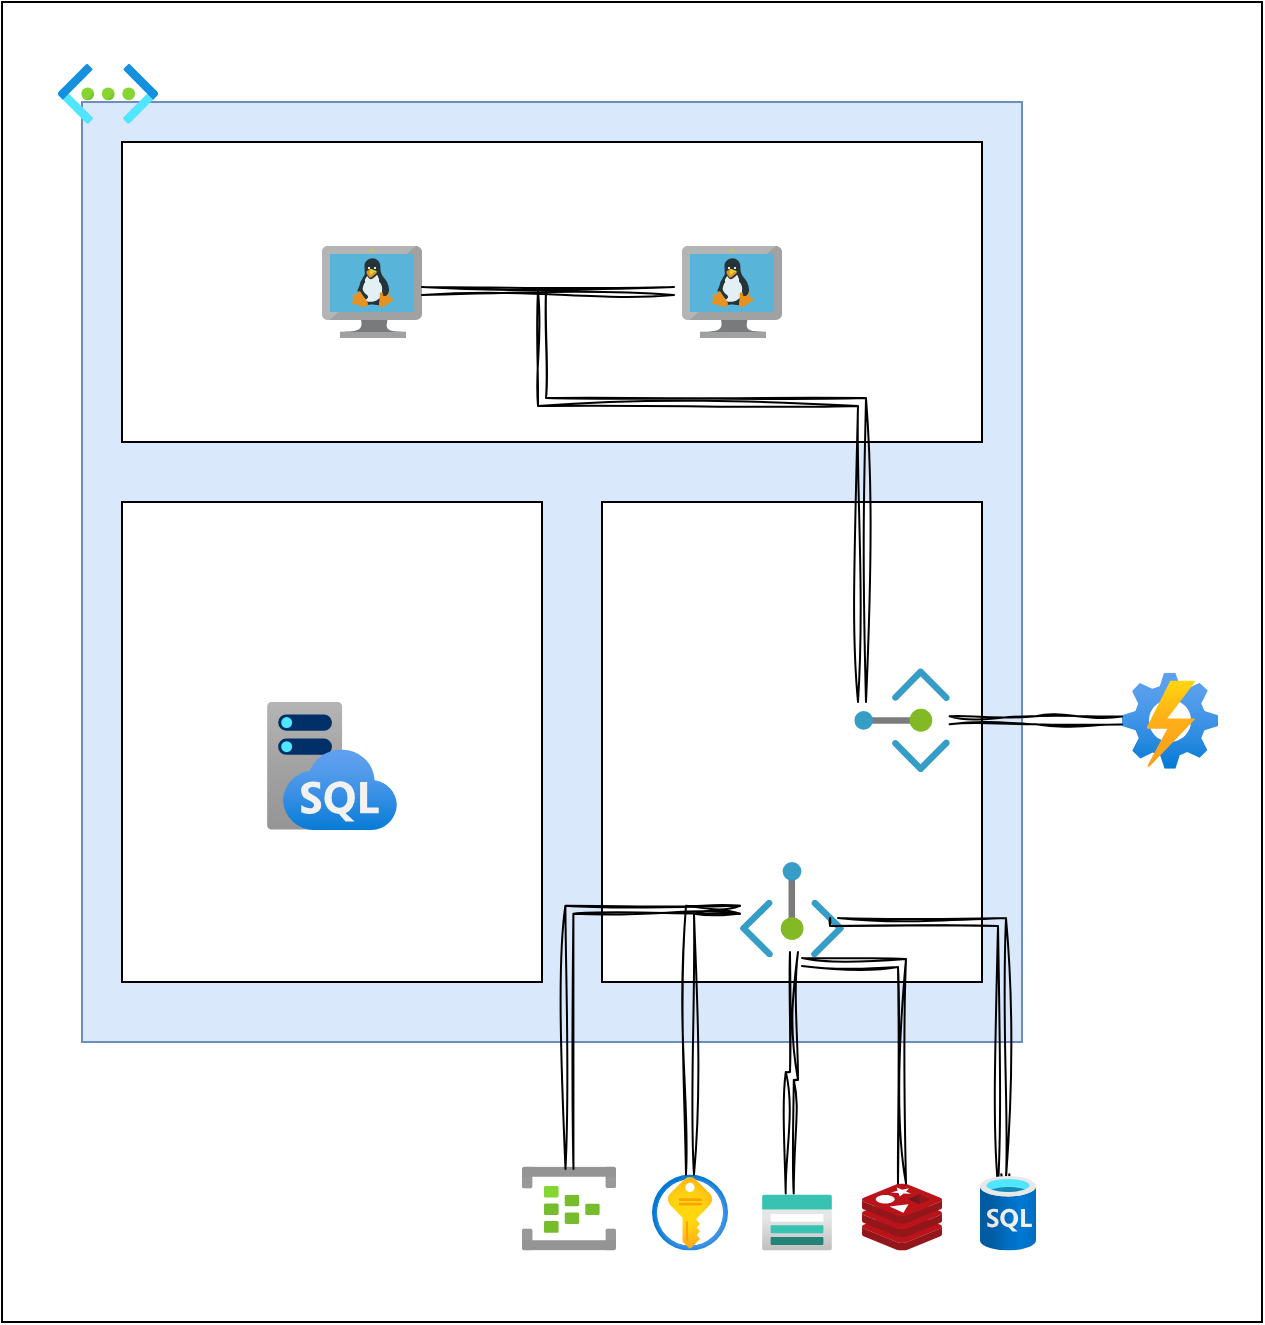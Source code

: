 <mxfile version="21.7.0" type="device">
  <diagram name="Page-1" id="5XWkSFwcAamGCL9o-0iW">
    <mxGraphModel dx="1542" dy="680" grid="1" gridSize="10" guides="1" tooltips="1" connect="1" arrows="1" fold="1" page="1" pageScale="1" pageWidth="1100" pageHeight="850" math="0" shadow="0">
      <root>
        <mxCell id="0" />
        <mxCell id="1" parent="0" />
        <mxCell id="lS_c8AQa_Xhj7H-wrKYb-2" value="" style="rounded=0;whiteSpace=wrap;html=1;" parent="1" vertex="1">
          <mxGeometry x="20" y="110" width="630" height="660" as="geometry" />
        </mxCell>
        <mxCell id="lS_c8AQa_Xhj7H-wrKYb-3" value="" style="whiteSpace=wrap;html=1;aspect=fixed;fillColor=#dae8fc;strokeColor=#6c8ebf;" parent="1" vertex="1">
          <mxGeometry x="60" y="160" width="470" height="470" as="geometry" />
        </mxCell>
        <mxCell id="lS_c8AQa_Xhj7H-wrKYb-9" value="" style="rounded=0;whiteSpace=wrap;html=1;" parent="1" vertex="1">
          <mxGeometry x="80" y="180" width="430" height="150" as="geometry" />
        </mxCell>
        <mxCell id="lS_c8AQa_Xhj7H-wrKYb-13" value="" style="rounded=0;whiteSpace=wrap;html=1;" parent="1" vertex="1">
          <mxGeometry x="80" y="360" width="210" height="240" as="geometry" />
        </mxCell>
        <mxCell id="lS_c8AQa_Xhj7H-wrKYb-22" value="" style="rounded=0;whiteSpace=wrap;html=1;" parent="1" vertex="1">
          <mxGeometry x="320" y="360" width="190" height="240" as="geometry" />
        </mxCell>
        <mxCell id="lS_c8AQa_Xhj7H-wrKYb-26" value="" style="image;aspect=fixed;html=1;points=[];align=center;fontSize=12;image=img/lib/azure2/networking/Virtual_Networks.svg;" parent="1" vertex="1">
          <mxGeometry x="48" y="141" width="50" height="29.85" as="geometry" />
        </mxCell>
        <mxCell id="lS_c8AQa_Xhj7H-wrKYb-28" value="" style="image;aspect=fixed;html=1;points=[];align=center;fontSize=12;image=img/lib/azure2/security/Key_Vaults.svg;" parent="1" vertex="1">
          <mxGeometry x="345" y="696.29" width="38" height="38" as="geometry" />
        </mxCell>
        <mxCell id="lS_c8AQa_Xhj7H-wrKYb-30" value="" style="image;aspect=fixed;html=1;points=[];align=center;fontSize=12;image=img/lib/azure2/storage/Storage_Accounts.svg;" parent="1" vertex="1">
          <mxGeometry x="400" y="706.29" width="35" height="28" as="geometry" />
        </mxCell>
        <mxCell id="lS_c8AQa_Xhj7H-wrKYb-38" value="" style="image;sketch=0;aspect=fixed;html=1;points=[];align=center;fontSize=12;image=img/lib/mscae/Cache_Redis_Product.svg;" parent="1" vertex="1">
          <mxGeometry x="450" y="700.69" width="40" height="33.6" as="geometry" />
        </mxCell>
        <mxCell id="lS_c8AQa_Xhj7H-wrKYb-39" value="" style="image;aspect=fixed;html=1;points=[];align=center;fontSize=12;image=img/lib/azure2/iot/Event_Hubs.svg;" parent="1" vertex="1">
          <mxGeometry x="280" y="692.2" width="47" height="42.09" as="geometry" />
        </mxCell>
        <mxCell id="lS_c8AQa_Xhj7H-wrKYb-79" style="edgeStyle=orthogonalEdgeStyle;rounded=0;orthogonalLoop=1;jettySize=auto;html=1;entryX=0.505;entryY=0.03;entryDx=0;entryDy=0;entryPerimeter=0;strokeColor=default;sketch=1;curveFitting=1;jiggle=2;shape=link;" parent="1" source="lS_c8AQa_Xhj7H-wrKYb-63" target="lS_c8AQa_Xhj7H-wrKYb-39" edge="1">
          <mxGeometry relative="1" as="geometry" />
        </mxCell>
        <mxCell id="lS_c8AQa_Xhj7H-wrKYb-63" value="" style="image;aspect=fixed;html=1;points=[];align=center;fontSize=12;image=img/lib/azure2/networking/Private_Endpoint.svg;" parent="1" vertex="1">
          <mxGeometry x="389" y="540" width="52" height="47.67" as="geometry" />
        </mxCell>
        <mxCell id="lS_c8AQa_Xhj7H-wrKYb-81" style="edgeStyle=orthogonalEdgeStyle;rounded=0;orthogonalLoop=1;jettySize=auto;html=1;strokeColor=default;sketch=1;curveFitting=1;jiggle=2;shape=link;" parent="1" target="lS_c8AQa_Xhj7H-wrKYb-28" edge="1" source="lS_c8AQa_Xhj7H-wrKYb-63">
          <mxGeometry relative="1" as="geometry">
            <mxPoint x="393" y="616" as="sourcePoint" />
            <mxPoint x="247" y="691" as="targetPoint" />
          </mxGeometry>
        </mxCell>
        <mxCell id="lS_c8AQa_Xhj7H-wrKYb-82" style="edgeStyle=orthogonalEdgeStyle;rounded=0;orthogonalLoop=1;jettySize=auto;html=1;entryX=0.396;entryY=-0.019;entryDx=0;entryDy=0;entryPerimeter=0;strokeColor=default;sketch=1;curveFitting=1;jiggle=2;shape=link;exitX=0.519;exitY=0.944;exitDx=0;exitDy=0;exitPerimeter=0;" parent="1" target="lS_c8AQa_Xhj7H-wrKYb-30" edge="1" source="lS_c8AQa_Xhj7H-wrKYb-63">
          <mxGeometry relative="1" as="geometry">
            <mxPoint x="403" y="626" as="sourcePoint" />
            <mxPoint x="257" y="701" as="targetPoint" />
          </mxGeometry>
        </mxCell>
        <mxCell id="lS_c8AQa_Xhj7H-wrKYb-83" style="edgeStyle=orthogonalEdgeStyle;rounded=0;orthogonalLoop=1;jettySize=auto;html=1;strokeColor=default;sketch=1;curveFitting=1;jiggle=2;shape=link;" parent="1" target="lS_c8AQa_Xhj7H-wrKYb-38" edge="1">
          <mxGeometry relative="1" as="geometry">
            <mxPoint x="420" y="590" as="sourcePoint" />
            <mxPoint x="267" y="711" as="targetPoint" />
          </mxGeometry>
        </mxCell>
        <mxCell id="QJmDC2YVIQ66v2g4H_9C-2" value="" style="edgeStyle=orthogonalEdgeStyle;rounded=0;orthogonalLoop=1;jettySize=auto;html=1;entryX=0.452;entryY=-0.023;entryDx=0;entryDy=0;entryPerimeter=0;strokeColor=default;sketch=1;curveFitting=1;jiggle=2;shape=link;exitX=0.904;exitY=0.587;exitDx=0;exitDy=0;exitPerimeter=0;" edge="1" parent="1" source="lS_c8AQa_Xhj7H-wrKYb-63" target="QJmDC2YVIQ66v2g4H_9C-1">
          <mxGeometry relative="1" as="geometry">
            <mxPoint x="430" y="610" as="sourcePoint" />
            <mxPoint x="521.932" y="729.036" as="targetPoint" />
            <Array as="points">
              <mxPoint x="436" y="570" />
              <mxPoint x="520" y="570" />
              <mxPoint x="520" y="700" />
              <mxPoint x="522" y="700" />
            </Array>
          </mxGeometry>
        </mxCell>
        <mxCell id="QJmDC2YVIQ66v2g4H_9C-1" value="" style="image;aspect=fixed;html=1;points=[];align=center;fontSize=12;image=img/lib/azure2/databases/SQL_Database.svg;" vertex="1" parent="1">
          <mxGeometry x="509" y="696.96" width="28" height="37.33" as="geometry" />
        </mxCell>
        <mxCell id="QJmDC2YVIQ66v2g4H_9C-3" value="" style="image;aspect=fixed;html=1;points=[];align=center;fontSize=12;image=img/lib/azure2/databases/SQL_Managed_Instance.svg;" vertex="1" parent="1">
          <mxGeometry x="152.5" y="460" width="65" height="64" as="geometry" />
        </mxCell>
        <mxCell id="QJmDC2YVIQ66v2g4H_9C-6" value="" style="image;aspect=fixed;html=1;points=[];align=center;fontSize=12;image=img/lib/azure2/management_governance/Automation_Accounts.svg;" vertex="1" parent="1">
          <mxGeometry x="580" y="445.33" width="48" height="48" as="geometry" />
        </mxCell>
        <mxCell id="QJmDC2YVIQ66v2g4H_9C-7" value="" style="image;aspect=fixed;html=1;points=[];align=center;fontSize=12;image=img/lib/azure2/networking/Private_Endpoint.svg;rotation=-90;" vertex="1" parent="1">
          <mxGeometry x="444" y="445.33" width="52" height="47.67" as="geometry" />
        </mxCell>
        <mxCell id="QJmDC2YVIQ66v2g4H_9C-8" style="edgeStyle=orthogonalEdgeStyle;rounded=0;orthogonalLoop=1;jettySize=auto;html=1;strokeColor=default;sketch=1;curveFitting=1;jiggle=2;shape=link;" edge="1" parent="1" source="QJmDC2YVIQ66v2g4H_9C-7" target="QJmDC2YVIQ66v2g4H_9C-6">
          <mxGeometry relative="1" as="geometry">
            <mxPoint x="580" y="550" as="sourcePoint" />
            <mxPoint x="591" y="616" as="targetPoint" />
          </mxGeometry>
        </mxCell>
        <mxCell id="QJmDC2YVIQ66v2g4H_9C-11" value="" style="image;sketch=0;aspect=fixed;html=1;points=[];align=center;fontSize=12;image=img/lib/mscae/VM_Linux.svg;" vertex="1" parent="1">
          <mxGeometry x="180" y="232" width="50" height="46" as="geometry" />
        </mxCell>
        <mxCell id="QJmDC2YVIQ66v2g4H_9C-12" value="" style="image;sketch=0;aspect=fixed;html=1;points=[];align=center;fontSize=12;image=img/lib/mscae/VM_Linux.svg;" vertex="1" parent="1">
          <mxGeometry x="360" y="232" width="50" height="46" as="geometry" />
        </mxCell>
        <mxCell id="QJmDC2YVIQ66v2g4H_9C-13" style="edgeStyle=orthogonalEdgeStyle;rounded=0;orthogonalLoop=1;jettySize=auto;html=1;strokeColor=default;sketch=1;curveFitting=1;jiggle=2;shape=link;" edge="1" parent="1">
          <mxGeometry relative="1" as="geometry">
            <mxPoint x="230" y="254.5" as="sourcePoint" />
            <mxPoint x="356" y="254.5" as="targetPoint" />
          </mxGeometry>
        </mxCell>
        <mxCell id="QJmDC2YVIQ66v2g4H_9C-14" style="edgeStyle=orthogonalEdgeStyle;rounded=0;orthogonalLoop=1;jettySize=auto;html=1;strokeColor=default;sketch=1;curveFitting=1;jiggle=2;shape=link;" edge="1" parent="1">
          <mxGeometry relative="1" as="geometry">
            <mxPoint x="290" y="254.5" as="sourcePoint" />
            <mxPoint x="450" y="460" as="targetPoint" />
            <Array as="points">
              <mxPoint x="290" y="310" />
              <mxPoint x="450" y="310" />
            </Array>
          </mxGeometry>
        </mxCell>
      </root>
    </mxGraphModel>
  </diagram>
</mxfile>
